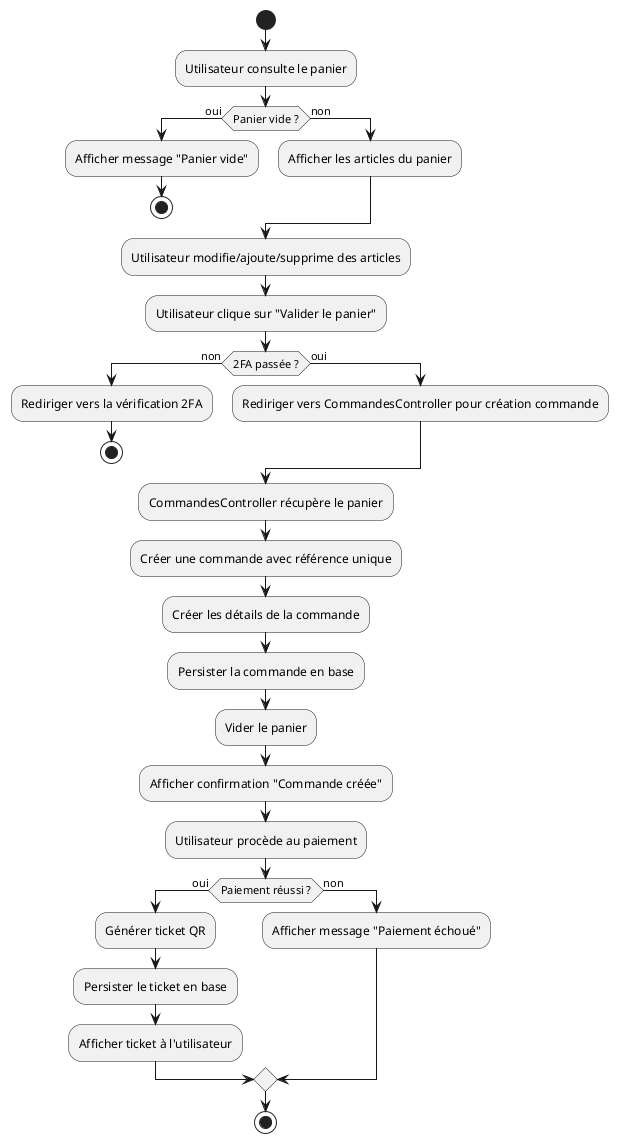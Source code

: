 @startuml panier_flow
start
:Utilisateur consulte le panier;
if (Panier vide ?) then (oui)
    :Afficher message "Panier vide";
    stop
else (non)
    :Afficher les articles du panier;
endif

:Utilisateur modifie/ajoute/supprime des articles;

:Utilisateur clique sur "Valider le panier";
if (2FA passée ?) then (non)
    :Rediriger vers la vérification 2FA;
    stop
else (oui)
    :Rediriger vers CommandesController pour création commande;
endif

:CommandesController récupère le panier;
:Créer une commande avec référence unique;
:Créer les détails de la commande;
:Persister la commande en base;
:Vider le panier;

:Afficher confirmation "Commande créée";

:Utilisateur procède au paiement;
if (Paiement réussi ?) then (oui)
    :Générer ticket QR;
    :Persister le ticket en base;
    :Afficher ticket à l'utilisateur;
else (non)
    :Afficher message "Paiement échoué";
endif

stop
@enduml
